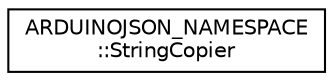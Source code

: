 digraph "Graphical Class Hierarchy"
{
 // LATEX_PDF_SIZE
  edge [fontname="Helvetica",fontsize="10",labelfontname="Helvetica",labelfontsize="10"];
  node [fontname="Helvetica",fontsize="10",shape=record];
  rankdir="LR";
  Node0 [label="ARDUINOJSON_NAMESPACE\l::StringCopier",height=0.2,width=0.4,color="black", fillcolor="white", style="filled",URL="$classARDUINOJSON__NAMESPACE_1_1StringCopier.html",tooltip=" "];
}
